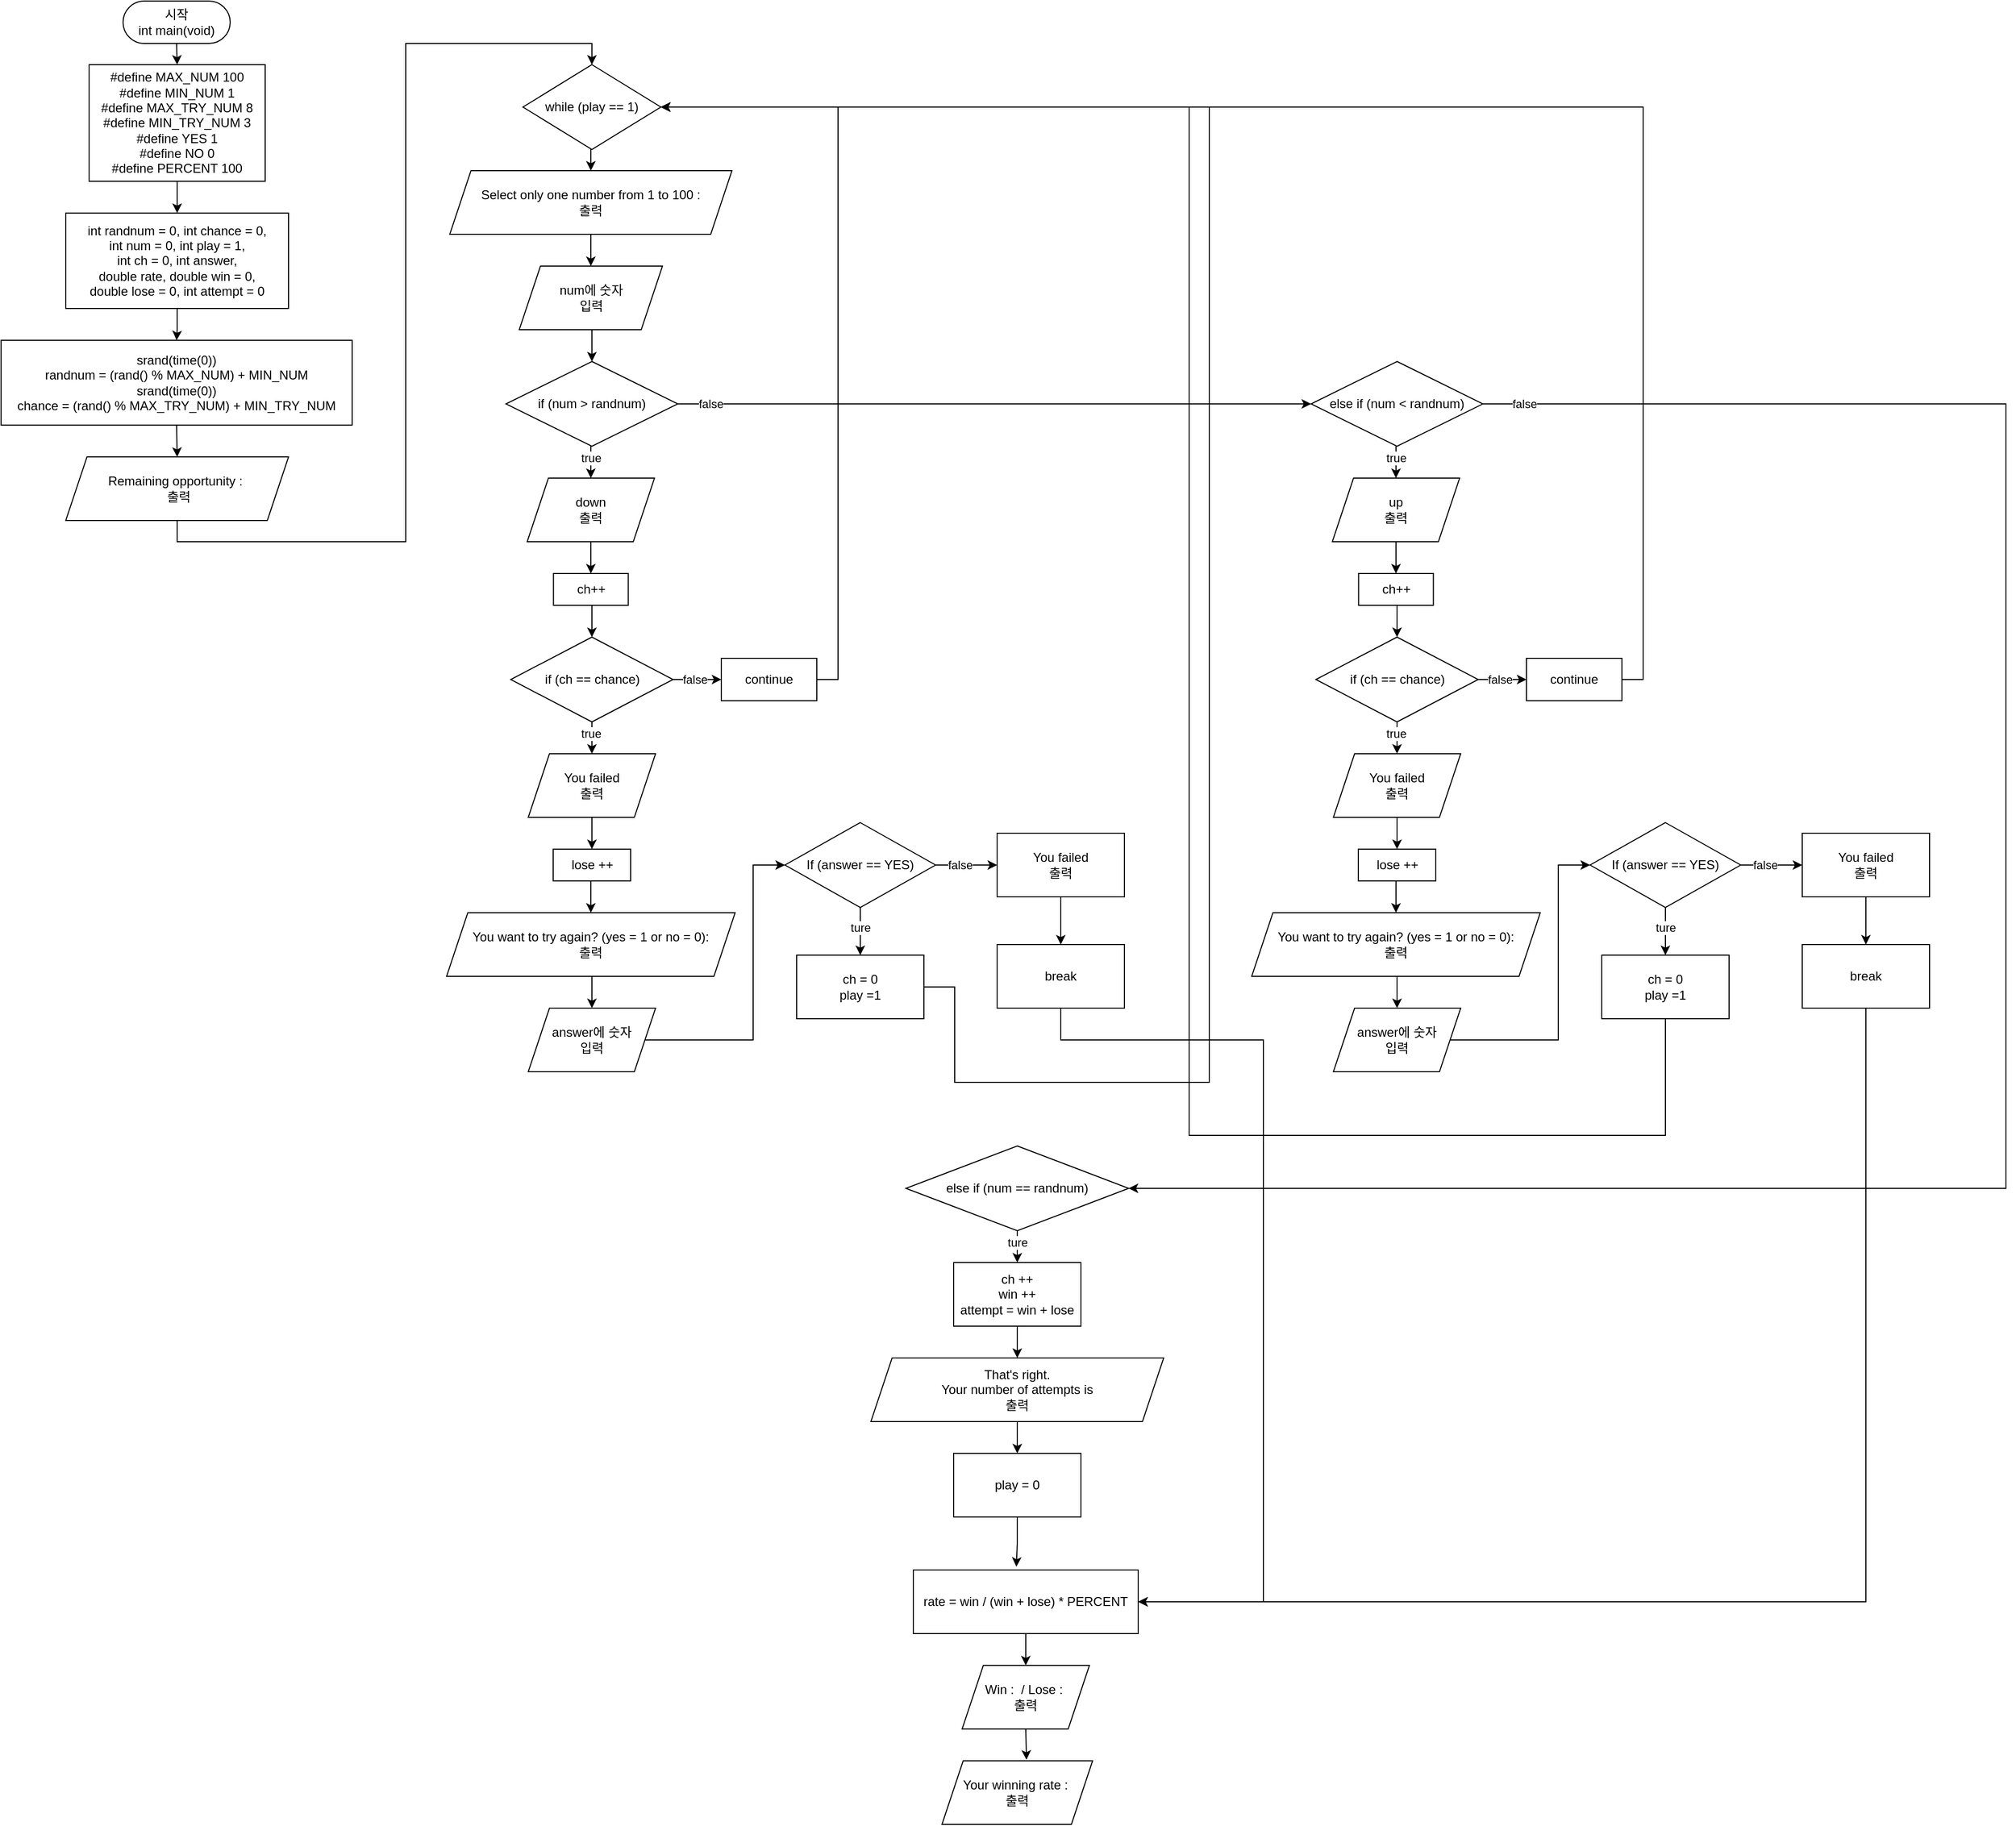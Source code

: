 <mxfile version="20.3.0" type="device"><diagram id="P4Qiv-fJXc_Vd_OR6S28" name="페이지-1"><mxGraphModel dx="711" dy="1318" grid="1" gridSize="10" guides="1" tooltips="1" connect="1" arrows="1" fold="1" page="1" pageScale="1" pageWidth="827" pageHeight="1169" math="0" shadow="0"><root><mxCell id="0"/><mxCell id="1" parent="0"/><mxCell id="eKTdP1LFZZfo3VI3Dx2C-164" style="edgeStyle=orthogonalEdgeStyle;rounded=0;orthogonalLoop=1;jettySize=auto;html=1;exitX=0.5;exitY=1;exitDx=0;exitDy=0;entryX=0.5;entryY=0;entryDx=0;entryDy=0;" edge="1" parent="1" source="eKTdP1LFZZfo3VI3Dx2C-1" target="eKTdP1LFZZfo3VI3Dx2C-4"><mxGeometry relative="1" as="geometry"/></mxCell><mxCell id="eKTdP1LFZZfo3VI3Dx2C-1" value="시작&lt;br&gt;int main(void)" style="rounded=1;whiteSpace=wrap;html=1;arcSize=50;" vertex="1" parent="1"><mxGeometry x="135" y="10" width="101" height="40" as="geometry"/></mxCell><mxCell id="eKTdP1LFZZfo3VI3Dx2C-162" style="edgeStyle=orthogonalEdgeStyle;rounded=0;orthogonalLoop=1;jettySize=auto;html=1;entryX=0.5;entryY=0;entryDx=0;entryDy=0;" edge="1" parent="1" source="eKTdP1LFZZfo3VI3Dx2C-2" target="eKTdP1LFZZfo3VI3Dx2C-3"><mxGeometry relative="1" as="geometry"/></mxCell><mxCell id="eKTdP1LFZZfo3VI3Dx2C-2" value="int randnum = 0, int chance = 0,&lt;br&gt;int num = 0, int play = 1,&lt;br&gt;int ch = 0, int answer,&lt;br&gt;double rate, double win = 0,&lt;br&gt;double lose = 0, int attempt = 0&lt;br&gt;" style="rounded=0;whiteSpace=wrap;html=1;" vertex="1" parent="1"><mxGeometry x="81" y="210" width="210" height="90" as="geometry"/></mxCell><mxCell id="eKTdP1LFZZfo3VI3Dx2C-161" style="edgeStyle=orthogonalEdgeStyle;rounded=0;orthogonalLoop=1;jettySize=auto;html=1;exitX=0.5;exitY=1;exitDx=0;exitDy=0;entryX=0.5;entryY=0;entryDx=0;entryDy=0;" edge="1" parent="1" source="eKTdP1LFZZfo3VI3Dx2C-3" target="eKTdP1LFZZfo3VI3Dx2C-5"><mxGeometry relative="1" as="geometry"/></mxCell><mxCell id="eKTdP1LFZZfo3VI3Dx2C-3" value="srand(time(0))&lt;br&gt;randnum = (rand() % MAX_NUM) + MIN_NUM&lt;br&gt;srand(time(0))&lt;br&gt;chance = (rand() % MAX_TRY_NUM) + MIN_TRY_NUM" style="rounded=0;whiteSpace=wrap;html=1;" vertex="1" parent="1"><mxGeometry x="20" y="330" width="331" height="80" as="geometry"/></mxCell><mxCell id="eKTdP1LFZZfo3VI3Dx2C-163" style="edgeStyle=orthogonalEdgeStyle;rounded=0;orthogonalLoop=1;jettySize=auto;html=1;exitX=0.5;exitY=1;exitDx=0;exitDy=0;entryX=0.5;entryY=0;entryDx=0;entryDy=0;" edge="1" parent="1" source="eKTdP1LFZZfo3VI3Dx2C-4" target="eKTdP1LFZZfo3VI3Dx2C-2"><mxGeometry relative="1" as="geometry"/></mxCell><mxCell id="eKTdP1LFZZfo3VI3Dx2C-4" value="#define MAX_NUM 100&lt;br&gt;#define MIN_NUM 1&lt;br&gt;#define MAX_TRY_NUM 8&lt;br&gt;#define MIN_TRY_NUM 3&lt;br&gt;#define YES 1&lt;br&gt;#define NO 0&lt;br&gt;#define PERCENT 100" style="rounded=0;whiteSpace=wrap;html=1;" vertex="1" parent="1"><mxGeometry x="103" y="70" width="166" height="110" as="geometry"/></mxCell><mxCell id="eKTdP1LFZZfo3VI3Dx2C-160" style="edgeStyle=orthogonalEdgeStyle;rounded=0;orthogonalLoop=1;jettySize=auto;html=1;exitX=0.5;exitY=1;exitDx=0;exitDy=0;entryX=0.5;entryY=0;entryDx=0;entryDy=0;" edge="1" parent="1" source="eKTdP1LFZZfo3VI3Dx2C-5" target="eKTdP1LFZZfo3VI3Dx2C-9"><mxGeometry relative="1" as="geometry"/></mxCell><mxCell id="eKTdP1LFZZfo3VI3Dx2C-5" value="Remaining opportunity :&amp;nbsp;&lt;br&gt;&amp;nbsp;출력" style="shape=parallelogram;perimeter=parallelogramPerimeter;whiteSpace=wrap;html=1;fixedSize=1;" vertex="1" parent="1"><mxGeometry x="81" y="440" width="210" height="60" as="geometry"/></mxCell><mxCell id="eKTdP1LFZZfo3VI3Dx2C-40" style="edgeStyle=orthogonalEdgeStyle;rounded=0;orthogonalLoop=1;jettySize=auto;html=1;exitX=0.5;exitY=1;exitDx=0;exitDy=0;entryX=0.5;entryY=0;entryDx=0;entryDy=0;" edge="1" parent="1" source="eKTdP1LFZZfo3VI3Dx2C-9" target="eKTdP1LFZZfo3VI3Dx2C-10"><mxGeometry relative="1" as="geometry"/></mxCell><mxCell id="eKTdP1LFZZfo3VI3Dx2C-9" value="while (play == 1)" style="rhombus;whiteSpace=wrap;html=1;" vertex="1" parent="1"><mxGeometry x="512" y="70" width="130" height="80" as="geometry"/></mxCell><mxCell id="eKTdP1LFZZfo3VI3Dx2C-41" style="edgeStyle=orthogonalEdgeStyle;rounded=0;orthogonalLoop=1;jettySize=auto;html=1;exitX=0.5;exitY=1;exitDx=0;exitDy=0;" edge="1" parent="1" source="eKTdP1LFZZfo3VI3Dx2C-10" target="eKTdP1LFZZfo3VI3Dx2C-11"><mxGeometry relative="1" as="geometry"/></mxCell><mxCell id="eKTdP1LFZZfo3VI3Dx2C-10" value="Select only one number from 1 to 100 :&lt;br&gt;출력" style="shape=parallelogram;perimeter=parallelogramPerimeter;whiteSpace=wrap;html=1;fixedSize=1;" vertex="1" parent="1"><mxGeometry x="443" y="170" width="266" height="60" as="geometry"/></mxCell><mxCell id="eKTdP1LFZZfo3VI3Dx2C-42" style="edgeStyle=orthogonalEdgeStyle;rounded=0;orthogonalLoop=1;jettySize=auto;html=1;exitX=0.5;exitY=1;exitDx=0;exitDy=0;entryX=0.5;entryY=0;entryDx=0;entryDy=0;" edge="1" parent="1" source="eKTdP1LFZZfo3VI3Dx2C-11" target="eKTdP1LFZZfo3VI3Dx2C-15"><mxGeometry relative="1" as="geometry"/></mxCell><mxCell id="eKTdP1LFZZfo3VI3Dx2C-11" value="num에 숫자&lt;br&gt;입력" style="shape=parallelogram;perimeter=parallelogramPerimeter;whiteSpace=wrap;html=1;fixedSize=1;" vertex="1" parent="1"><mxGeometry x="508.5" y="260" width="135" height="60" as="geometry"/></mxCell><mxCell id="eKTdP1LFZZfo3VI3Dx2C-30" style="edgeStyle=orthogonalEdgeStyle;rounded=0;orthogonalLoop=1;jettySize=auto;html=1;exitX=0.5;exitY=1;exitDx=0;exitDy=0;entryX=0.5;entryY=0;entryDx=0;entryDy=0;" edge="1" parent="1" source="eKTdP1LFZZfo3VI3Dx2C-15" target="eKTdP1LFZZfo3VI3Dx2C-17"><mxGeometry relative="1" as="geometry"/></mxCell><mxCell id="eKTdP1LFZZfo3VI3Dx2C-146" value="true" style="edgeLabel;html=1;align=center;verticalAlign=middle;resizable=0;points=[];" vertex="1" connectable="0" parent="eKTdP1LFZZfo3VI3Dx2C-30"><mxGeometry x="-0.217" relative="1" as="geometry"><mxPoint as="offset"/></mxGeometry></mxCell><mxCell id="eKTdP1LFZZfo3VI3Dx2C-133" style="edgeStyle=orthogonalEdgeStyle;rounded=0;orthogonalLoop=1;jettySize=auto;html=1;exitX=1;exitY=0.5;exitDx=0;exitDy=0;entryX=0;entryY=0.5;entryDx=0;entryDy=0;" edge="1" parent="1" source="eKTdP1LFZZfo3VI3Dx2C-15" target="eKTdP1LFZZfo3VI3Dx2C-104"><mxGeometry relative="1" as="geometry"/></mxCell><mxCell id="eKTdP1LFZZfo3VI3Dx2C-147" value="false" style="edgeLabel;html=1;align=center;verticalAlign=middle;resizable=0;points=[];" vertex="1" connectable="0" parent="eKTdP1LFZZfo3VI3Dx2C-133"><mxGeometry x="-0.898" relative="1" as="geometry"><mxPoint as="offset"/></mxGeometry></mxCell><mxCell id="eKTdP1LFZZfo3VI3Dx2C-15" value="if (num &amp;gt; randnum)" style="rhombus;whiteSpace=wrap;html=1;" vertex="1" parent="1"><mxGeometry x="496" y="350" width="162" height="80" as="geometry"/></mxCell><mxCell id="eKTdP1LFZZfo3VI3Dx2C-32" style="edgeStyle=orthogonalEdgeStyle;rounded=0;orthogonalLoop=1;jettySize=auto;html=1;exitX=0.5;exitY=1;exitDx=0;exitDy=0;entryX=0.5;entryY=0;entryDx=0;entryDy=0;" edge="1" parent="1" source="eKTdP1LFZZfo3VI3Dx2C-16" target="eKTdP1LFZZfo3VI3Dx2C-18"><mxGeometry relative="1" as="geometry"/></mxCell><mxCell id="eKTdP1LFZZfo3VI3Dx2C-16" value="ch++" style="rounded=0;whiteSpace=wrap;html=1;" vertex="1" parent="1"><mxGeometry x="540.75" y="550" width="70.5" height="30" as="geometry"/></mxCell><mxCell id="eKTdP1LFZZfo3VI3Dx2C-31" style="edgeStyle=orthogonalEdgeStyle;rounded=0;orthogonalLoop=1;jettySize=auto;html=1;exitX=0.5;exitY=1;exitDx=0;exitDy=0;entryX=0.5;entryY=0;entryDx=0;entryDy=0;" edge="1" parent="1" source="eKTdP1LFZZfo3VI3Dx2C-17" target="eKTdP1LFZZfo3VI3Dx2C-16"><mxGeometry relative="1" as="geometry"/></mxCell><mxCell id="eKTdP1LFZZfo3VI3Dx2C-17" value="down&lt;br&gt;출력" style="shape=parallelogram;perimeter=parallelogramPerimeter;whiteSpace=wrap;html=1;fixedSize=1;" vertex="1" parent="1"><mxGeometry x="516" y="460" width="120" height="60" as="geometry"/></mxCell><mxCell id="eKTdP1LFZZfo3VI3Dx2C-33" style="edgeStyle=orthogonalEdgeStyle;rounded=0;orthogonalLoop=1;jettySize=auto;html=1;exitX=0.5;exitY=1;exitDx=0;exitDy=0;entryX=0.5;entryY=0;entryDx=0;entryDy=0;" edge="1" parent="1" source="eKTdP1LFZZfo3VI3Dx2C-18" target="eKTdP1LFZZfo3VI3Dx2C-20"><mxGeometry relative="1" as="geometry"/></mxCell><mxCell id="eKTdP1LFZZfo3VI3Dx2C-46" value="true" style="edgeLabel;html=1;align=center;verticalAlign=middle;resizable=0;points=[];" vertex="1" connectable="0" parent="eKTdP1LFZZfo3VI3Dx2C-33"><mxGeometry x="-0.293" y="-1" relative="1" as="geometry"><mxPoint as="offset"/></mxGeometry></mxCell><mxCell id="eKTdP1LFZZfo3VI3Dx2C-39" style="edgeStyle=orthogonalEdgeStyle;rounded=0;orthogonalLoop=1;jettySize=auto;html=1;exitX=1;exitY=0.5;exitDx=0;exitDy=0;entryX=0;entryY=0.5;entryDx=0;entryDy=0;" edge="1" parent="1" source="eKTdP1LFZZfo3VI3Dx2C-18" target="eKTdP1LFZZfo3VI3Dx2C-38"><mxGeometry relative="1" as="geometry"/></mxCell><mxCell id="eKTdP1LFZZfo3VI3Dx2C-47" value="false" style="edgeLabel;html=1;align=center;verticalAlign=middle;resizable=0;points=[];" vertex="1" connectable="0" parent="eKTdP1LFZZfo3VI3Dx2C-39"><mxGeometry x="-0.122" relative="1" as="geometry"><mxPoint as="offset"/></mxGeometry></mxCell><mxCell id="eKTdP1LFZZfo3VI3Dx2C-18" value="if (ch == chance)" style="rhombus;whiteSpace=wrap;html=1;" vertex="1" parent="1"><mxGeometry x="500.5" y="610" width="153" height="80" as="geometry"/></mxCell><mxCell id="eKTdP1LFZZfo3VI3Dx2C-35" style="edgeStyle=orthogonalEdgeStyle;rounded=0;orthogonalLoop=1;jettySize=auto;html=1;exitX=0.5;exitY=1;exitDx=0;exitDy=0;entryX=0.5;entryY=0;entryDx=0;entryDy=0;" edge="1" parent="1" source="eKTdP1LFZZfo3VI3Dx2C-19" target="eKTdP1LFZZfo3VI3Dx2C-22"><mxGeometry relative="1" as="geometry"/></mxCell><mxCell id="eKTdP1LFZZfo3VI3Dx2C-19" value="lose ++" style="rounded=0;whiteSpace=wrap;html=1;" vertex="1" parent="1"><mxGeometry x="540.5" y="810" width="73" height="30" as="geometry"/></mxCell><mxCell id="eKTdP1LFZZfo3VI3Dx2C-34" style="edgeStyle=orthogonalEdgeStyle;rounded=0;orthogonalLoop=1;jettySize=auto;html=1;exitX=0.5;exitY=1;exitDx=0;exitDy=0;entryX=0.5;entryY=0;entryDx=0;entryDy=0;" edge="1" parent="1" source="eKTdP1LFZZfo3VI3Dx2C-20" target="eKTdP1LFZZfo3VI3Dx2C-19"><mxGeometry relative="1" as="geometry"/></mxCell><mxCell id="eKTdP1LFZZfo3VI3Dx2C-20" value="You failed&lt;br&gt;출력" style="shape=parallelogram;perimeter=parallelogramPerimeter;whiteSpace=wrap;html=1;fixedSize=1;" vertex="1" parent="1"><mxGeometry x="517" y="720" width="120" height="60" as="geometry"/></mxCell><mxCell id="eKTdP1LFZZfo3VI3Dx2C-27" style="edgeStyle=orthogonalEdgeStyle;rounded=0;orthogonalLoop=1;jettySize=auto;html=1;exitX=1;exitY=0.5;exitDx=0;exitDy=0;entryX=0;entryY=0.5;entryDx=0;entryDy=0;" edge="1" parent="1" source="eKTdP1LFZZfo3VI3Dx2C-21" target="eKTdP1LFZZfo3VI3Dx2C-25"><mxGeometry relative="1" as="geometry"/></mxCell><mxCell id="eKTdP1LFZZfo3VI3Dx2C-45" value="false" style="edgeLabel;html=1;align=center;verticalAlign=middle;resizable=0;points=[];" vertex="1" connectable="0" parent="eKTdP1LFZZfo3VI3Dx2C-27"><mxGeometry x="-0.2" relative="1" as="geometry"><mxPoint as="offset"/></mxGeometry></mxCell><mxCell id="eKTdP1LFZZfo3VI3Dx2C-29" style="edgeStyle=orthogonalEdgeStyle;rounded=0;orthogonalLoop=1;jettySize=auto;html=1;exitX=0.5;exitY=1;exitDx=0;exitDy=0;entryX=0.5;entryY=0;entryDx=0;entryDy=0;" edge="1" parent="1" source="eKTdP1LFZZfo3VI3Dx2C-21" target="eKTdP1LFZZfo3VI3Dx2C-24"><mxGeometry relative="1" as="geometry"/></mxCell><mxCell id="eKTdP1LFZZfo3VI3Dx2C-44" value="ture" style="edgeLabel;html=1;align=center;verticalAlign=middle;resizable=0;points=[];" vertex="1" connectable="0" parent="eKTdP1LFZZfo3VI3Dx2C-29"><mxGeometry x="-0.184" relative="1" as="geometry"><mxPoint as="offset"/></mxGeometry></mxCell><mxCell id="eKTdP1LFZZfo3VI3Dx2C-21" value="If (answer == YES)" style="rhombus;whiteSpace=wrap;html=1;" vertex="1" parent="1"><mxGeometry x="759" y="785" width="142" height="80" as="geometry"/></mxCell><mxCell id="eKTdP1LFZZfo3VI3Dx2C-36" style="edgeStyle=orthogonalEdgeStyle;rounded=0;orthogonalLoop=1;jettySize=auto;html=1;exitX=0.5;exitY=1;exitDx=0;exitDy=0;entryX=0.5;entryY=0;entryDx=0;entryDy=0;" edge="1" parent="1" source="eKTdP1LFZZfo3VI3Dx2C-22" target="eKTdP1LFZZfo3VI3Dx2C-23"><mxGeometry relative="1" as="geometry"/></mxCell><mxCell id="eKTdP1LFZZfo3VI3Dx2C-22" value="You want to try again? (yes = 1 or no = 0):&lt;br&gt;출력" style="shape=parallelogram;perimeter=parallelogramPerimeter;whiteSpace=wrap;html=1;fixedSize=1;" vertex="1" parent="1"><mxGeometry x="440" y="870" width="272" height="60" as="geometry"/></mxCell><mxCell id="eKTdP1LFZZfo3VI3Dx2C-37" style="edgeStyle=orthogonalEdgeStyle;rounded=0;orthogonalLoop=1;jettySize=auto;html=1;exitX=1;exitY=0.5;exitDx=0;exitDy=0;entryX=0;entryY=0.5;entryDx=0;entryDy=0;" edge="1" parent="1" source="eKTdP1LFZZfo3VI3Dx2C-23" target="eKTdP1LFZZfo3VI3Dx2C-21"><mxGeometry relative="1" as="geometry"><Array as="points"><mxPoint x="729" y="990"/><mxPoint x="729" y="825"/></Array></mxGeometry></mxCell><mxCell id="eKTdP1LFZZfo3VI3Dx2C-23" value="answer에 숫자&lt;br&gt;입력" style="shape=parallelogram;perimeter=parallelogramPerimeter;whiteSpace=wrap;html=1;fixedSize=1;" vertex="1" parent="1"><mxGeometry x="517" y="960" width="120" height="60" as="geometry"/></mxCell><mxCell id="eKTdP1LFZZfo3VI3Dx2C-43" style="edgeStyle=orthogonalEdgeStyle;rounded=0;orthogonalLoop=1;jettySize=auto;html=1;exitX=1;exitY=0.5;exitDx=0;exitDy=0;entryX=1;entryY=0.5;entryDx=0;entryDy=0;" edge="1" parent="1" source="eKTdP1LFZZfo3VI3Dx2C-24" target="eKTdP1LFZZfo3VI3Dx2C-9"><mxGeometry relative="1" as="geometry"><Array as="points"><mxPoint x="919" y="940"/><mxPoint x="919" y="1030"/><mxPoint x="1159" y="1030"/><mxPoint x="1159" y="110"/></Array></mxGeometry></mxCell><mxCell id="eKTdP1LFZZfo3VI3Dx2C-24" value="ch = 0&lt;br&gt;play =1" style="rounded=0;whiteSpace=wrap;html=1;" vertex="1" parent="1"><mxGeometry x="770" y="910" width="120" height="60" as="geometry"/></mxCell><mxCell id="eKTdP1LFZZfo3VI3Dx2C-28" style="edgeStyle=orthogonalEdgeStyle;rounded=0;orthogonalLoop=1;jettySize=auto;html=1;exitX=0.5;exitY=1;exitDx=0;exitDy=0;entryX=0.5;entryY=0;entryDx=0;entryDy=0;" edge="1" parent="1" source="eKTdP1LFZZfo3VI3Dx2C-25" target="eKTdP1LFZZfo3VI3Dx2C-26"><mxGeometry relative="1" as="geometry"/></mxCell><mxCell id="eKTdP1LFZZfo3VI3Dx2C-25" value="You failed&lt;br&gt;출력" style="rounded=0;whiteSpace=wrap;html=1;" vertex="1" parent="1"><mxGeometry x="959" y="795" width="120" height="60" as="geometry"/></mxCell><mxCell id="eKTdP1LFZZfo3VI3Dx2C-156" style="edgeStyle=orthogonalEdgeStyle;rounded=0;orthogonalLoop=1;jettySize=auto;html=1;exitX=0.5;exitY=1;exitDx=0;exitDy=0;entryX=1;entryY=0.5;entryDx=0;entryDy=0;" edge="1" parent="1" source="eKTdP1LFZZfo3VI3Dx2C-26" target="eKTdP1LFZZfo3VI3Dx2C-150"><mxGeometry relative="1" as="geometry"><Array as="points"><mxPoint x="1019" y="990"/><mxPoint x="1210" y="990"/><mxPoint x="1210" y="1520"/></Array></mxGeometry></mxCell><mxCell id="eKTdP1LFZZfo3VI3Dx2C-26" value="break" style="rounded=0;whiteSpace=wrap;html=1;" vertex="1" parent="1"><mxGeometry x="959" y="900" width="120" height="60" as="geometry"/></mxCell><mxCell id="eKTdP1LFZZfo3VI3Dx2C-48" style="edgeStyle=orthogonalEdgeStyle;rounded=0;orthogonalLoop=1;jettySize=auto;html=1;exitX=1;exitY=0.5;exitDx=0;exitDy=0;entryX=1;entryY=0.5;entryDx=0;entryDy=0;" edge="1" parent="1" source="eKTdP1LFZZfo3VI3Dx2C-38" target="eKTdP1LFZZfo3VI3Dx2C-9"><mxGeometry relative="1" as="geometry"/></mxCell><mxCell id="eKTdP1LFZZfo3VI3Dx2C-38" value="continue" style="rounded=0;whiteSpace=wrap;html=1;" vertex="1" parent="1"><mxGeometry x="699" y="630" width="90" height="40" as="geometry"/></mxCell><mxCell id="eKTdP1LFZZfo3VI3Dx2C-103" style="edgeStyle=orthogonalEdgeStyle;rounded=0;orthogonalLoop=1;jettySize=auto;html=1;exitX=0.5;exitY=1;exitDx=0;exitDy=0;entryX=0.5;entryY=0;entryDx=0;entryDy=0;" edge="1" parent="1" source="eKTdP1LFZZfo3VI3Dx2C-104" target="eKTdP1LFZZfo3VI3Dx2C-108"><mxGeometry relative="1" as="geometry"/></mxCell><mxCell id="eKTdP1LFZZfo3VI3Dx2C-148" value="true" style="edgeLabel;html=1;align=center;verticalAlign=middle;resizable=0;points=[];" vertex="1" connectable="0" parent="eKTdP1LFZZfo3VI3Dx2C-103"><mxGeometry x="-0.274" relative="1" as="geometry"><mxPoint as="offset"/></mxGeometry></mxCell><mxCell id="eKTdP1LFZZfo3VI3Dx2C-145" style="edgeStyle=orthogonalEdgeStyle;rounded=0;orthogonalLoop=1;jettySize=auto;html=1;exitX=1;exitY=0.5;exitDx=0;exitDy=0;entryX=1;entryY=0.5;entryDx=0;entryDy=0;" edge="1" parent="1" source="eKTdP1LFZZfo3VI3Dx2C-104" target="eKTdP1LFZZfo3VI3Dx2C-136"><mxGeometry relative="1" as="geometry"><Array as="points"><mxPoint x="1910" y="390"/><mxPoint x="1910" y="1130"/></Array></mxGeometry></mxCell><mxCell id="eKTdP1LFZZfo3VI3Dx2C-149" value="false" style="edgeLabel;html=1;align=center;verticalAlign=middle;resizable=0;points=[];" vertex="1" connectable="0" parent="eKTdP1LFZZfo3VI3Dx2C-145"><mxGeometry x="-0.962" relative="1" as="geometry"><mxPoint as="offset"/></mxGeometry></mxCell><mxCell id="eKTdP1LFZZfo3VI3Dx2C-104" value="else if (num &amp;lt; randnum)" style="rhombus;whiteSpace=wrap;html=1;" vertex="1" parent="1"><mxGeometry x="1255" y="350" width="162" height="80" as="geometry"/></mxCell><mxCell id="eKTdP1LFZZfo3VI3Dx2C-105" style="edgeStyle=orthogonalEdgeStyle;rounded=0;orthogonalLoop=1;jettySize=auto;html=1;exitX=0.5;exitY=1;exitDx=0;exitDy=0;entryX=0.5;entryY=0;entryDx=0;entryDy=0;" edge="1" parent="1" source="eKTdP1LFZZfo3VI3Dx2C-106" target="eKTdP1LFZZfo3VI3Dx2C-113"><mxGeometry relative="1" as="geometry"/></mxCell><mxCell id="eKTdP1LFZZfo3VI3Dx2C-106" value="ch++" style="rounded=0;whiteSpace=wrap;html=1;" vertex="1" parent="1"><mxGeometry x="1299.75" y="550" width="70.5" height="30" as="geometry"/></mxCell><mxCell id="eKTdP1LFZZfo3VI3Dx2C-107" style="edgeStyle=orthogonalEdgeStyle;rounded=0;orthogonalLoop=1;jettySize=auto;html=1;exitX=0.5;exitY=1;exitDx=0;exitDy=0;entryX=0.5;entryY=0;entryDx=0;entryDy=0;" edge="1" parent="1" source="eKTdP1LFZZfo3VI3Dx2C-108" target="eKTdP1LFZZfo3VI3Dx2C-106"><mxGeometry relative="1" as="geometry"/></mxCell><mxCell id="eKTdP1LFZZfo3VI3Dx2C-108" value="up&lt;br&gt;출력" style="shape=parallelogram;perimeter=parallelogramPerimeter;whiteSpace=wrap;html=1;fixedSize=1;" vertex="1" parent="1"><mxGeometry x="1275" y="460" width="120" height="60" as="geometry"/></mxCell><mxCell id="eKTdP1LFZZfo3VI3Dx2C-109" style="edgeStyle=orthogonalEdgeStyle;rounded=0;orthogonalLoop=1;jettySize=auto;html=1;exitX=0.5;exitY=1;exitDx=0;exitDy=0;entryX=0.5;entryY=0;entryDx=0;entryDy=0;" edge="1" parent="1" source="eKTdP1LFZZfo3VI3Dx2C-113" target="eKTdP1LFZZfo3VI3Dx2C-117"><mxGeometry relative="1" as="geometry"/></mxCell><mxCell id="eKTdP1LFZZfo3VI3Dx2C-110" value="true" style="edgeLabel;html=1;align=center;verticalAlign=middle;resizable=0;points=[];" vertex="1" connectable="0" parent="eKTdP1LFZZfo3VI3Dx2C-109"><mxGeometry x="-0.293" y="-1" relative="1" as="geometry"><mxPoint as="offset"/></mxGeometry></mxCell><mxCell id="eKTdP1LFZZfo3VI3Dx2C-111" style="edgeStyle=orthogonalEdgeStyle;rounded=0;orthogonalLoop=1;jettySize=auto;html=1;exitX=1;exitY=0.5;exitDx=0;exitDy=0;entryX=0;entryY=0.5;entryDx=0;entryDy=0;" edge="1" parent="1" source="eKTdP1LFZZfo3VI3Dx2C-113" target="eKTdP1LFZZfo3VI3Dx2C-131"><mxGeometry relative="1" as="geometry"/></mxCell><mxCell id="eKTdP1LFZZfo3VI3Dx2C-112" value="false" style="edgeLabel;html=1;align=center;verticalAlign=middle;resizable=0;points=[];" vertex="1" connectable="0" parent="eKTdP1LFZZfo3VI3Dx2C-111"><mxGeometry x="-0.122" relative="1" as="geometry"><mxPoint as="offset"/></mxGeometry></mxCell><mxCell id="eKTdP1LFZZfo3VI3Dx2C-113" value="if (ch == chance)" style="rhombus;whiteSpace=wrap;html=1;" vertex="1" parent="1"><mxGeometry x="1259.5" y="610" width="153" height="80" as="geometry"/></mxCell><mxCell id="eKTdP1LFZZfo3VI3Dx2C-114" style="edgeStyle=orthogonalEdgeStyle;rounded=0;orthogonalLoop=1;jettySize=auto;html=1;exitX=0.5;exitY=1;exitDx=0;exitDy=0;entryX=0.5;entryY=0;entryDx=0;entryDy=0;" edge="1" parent="1" source="eKTdP1LFZZfo3VI3Dx2C-115" target="eKTdP1LFZZfo3VI3Dx2C-124"><mxGeometry relative="1" as="geometry"/></mxCell><mxCell id="eKTdP1LFZZfo3VI3Dx2C-115" value="lose ++" style="rounded=0;whiteSpace=wrap;html=1;" vertex="1" parent="1"><mxGeometry x="1299.5" y="810" width="73" height="30" as="geometry"/></mxCell><mxCell id="eKTdP1LFZZfo3VI3Dx2C-116" style="edgeStyle=orthogonalEdgeStyle;rounded=0;orthogonalLoop=1;jettySize=auto;html=1;exitX=0.5;exitY=1;exitDx=0;exitDy=0;entryX=0.5;entryY=0;entryDx=0;entryDy=0;" edge="1" parent="1" source="eKTdP1LFZZfo3VI3Dx2C-117" target="eKTdP1LFZZfo3VI3Dx2C-115"><mxGeometry relative="1" as="geometry"/></mxCell><mxCell id="eKTdP1LFZZfo3VI3Dx2C-117" value="You failed&lt;br&gt;출력" style="shape=parallelogram;perimeter=parallelogramPerimeter;whiteSpace=wrap;html=1;fixedSize=1;" vertex="1" parent="1"><mxGeometry x="1276" y="720" width="120" height="60" as="geometry"/></mxCell><mxCell id="eKTdP1LFZZfo3VI3Dx2C-118" style="edgeStyle=orthogonalEdgeStyle;rounded=0;orthogonalLoop=1;jettySize=auto;html=1;exitX=1;exitY=0.5;exitDx=0;exitDy=0;entryX=0;entryY=0.5;entryDx=0;entryDy=0;" edge="1" parent="1" source="eKTdP1LFZZfo3VI3Dx2C-122" target="eKTdP1LFZZfo3VI3Dx2C-129"><mxGeometry relative="1" as="geometry"/></mxCell><mxCell id="eKTdP1LFZZfo3VI3Dx2C-119" value="false" style="edgeLabel;html=1;align=center;verticalAlign=middle;resizable=0;points=[];" vertex="1" connectable="0" parent="eKTdP1LFZZfo3VI3Dx2C-118"><mxGeometry x="-0.2" relative="1" as="geometry"><mxPoint as="offset"/></mxGeometry></mxCell><mxCell id="eKTdP1LFZZfo3VI3Dx2C-120" style="edgeStyle=orthogonalEdgeStyle;rounded=0;orthogonalLoop=1;jettySize=auto;html=1;exitX=0.5;exitY=1;exitDx=0;exitDy=0;entryX=0.5;entryY=0;entryDx=0;entryDy=0;" edge="1" parent="1" source="eKTdP1LFZZfo3VI3Dx2C-122" target="eKTdP1LFZZfo3VI3Dx2C-127"><mxGeometry relative="1" as="geometry"/></mxCell><mxCell id="eKTdP1LFZZfo3VI3Dx2C-121" value="ture" style="edgeLabel;html=1;align=center;verticalAlign=middle;resizable=0;points=[];" vertex="1" connectable="0" parent="eKTdP1LFZZfo3VI3Dx2C-120"><mxGeometry x="-0.184" relative="1" as="geometry"><mxPoint as="offset"/></mxGeometry></mxCell><mxCell id="eKTdP1LFZZfo3VI3Dx2C-122" value="If (answer == YES)" style="rhombus;whiteSpace=wrap;html=1;" vertex="1" parent="1"><mxGeometry x="1518" y="785" width="142" height="80" as="geometry"/></mxCell><mxCell id="eKTdP1LFZZfo3VI3Dx2C-123" style="edgeStyle=orthogonalEdgeStyle;rounded=0;orthogonalLoop=1;jettySize=auto;html=1;exitX=0.5;exitY=1;exitDx=0;exitDy=0;entryX=0.5;entryY=0;entryDx=0;entryDy=0;" edge="1" parent="1" source="eKTdP1LFZZfo3VI3Dx2C-124" target="eKTdP1LFZZfo3VI3Dx2C-126"><mxGeometry relative="1" as="geometry"/></mxCell><mxCell id="eKTdP1LFZZfo3VI3Dx2C-124" value="You want to try again? (yes = 1 or no = 0):&lt;br&gt;출력" style="shape=parallelogram;perimeter=parallelogramPerimeter;whiteSpace=wrap;html=1;fixedSize=1;" vertex="1" parent="1"><mxGeometry x="1199" y="870" width="272" height="60" as="geometry"/></mxCell><mxCell id="eKTdP1LFZZfo3VI3Dx2C-125" style="edgeStyle=orthogonalEdgeStyle;rounded=0;orthogonalLoop=1;jettySize=auto;html=1;exitX=1;exitY=0.5;exitDx=0;exitDy=0;entryX=0;entryY=0.5;entryDx=0;entryDy=0;" edge="1" parent="1" source="eKTdP1LFZZfo3VI3Dx2C-126" target="eKTdP1LFZZfo3VI3Dx2C-122"><mxGeometry relative="1" as="geometry"><Array as="points"><mxPoint x="1488" y="990"/><mxPoint x="1488" y="825"/></Array></mxGeometry></mxCell><mxCell id="eKTdP1LFZZfo3VI3Dx2C-126" value="answer에 숫자&lt;br&gt;입력" style="shape=parallelogram;perimeter=parallelogramPerimeter;whiteSpace=wrap;html=1;fixedSize=1;" vertex="1" parent="1"><mxGeometry x="1276" y="960" width="120" height="60" as="geometry"/></mxCell><mxCell id="eKTdP1LFZZfo3VI3Dx2C-135" style="edgeStyle=orthogonalEdgeStyle;rounded=0;orthogonalLoop=1;jettySize=auto;html=1;exitX=0.5;exitY=1;exitDx=0;exitDy=0;entryX=1;entryY=0.5;entryDx=0;entryDy=0;" edge="1" parent="1" source="eKTdP1LFZZfo3VI3Dx2C-127" target="eKTdP1LFZZfo3VI3Dx2C-9"><mxGeometry relative="1" as="geometry"><Array as="points"><mxPoint x="1589" y="1080"/><mxPoint x="1140" y="1080"/><mxPoint x="1140" y="110"/></Array></mxGeometry></mxCell><mxCell id="eKTdP1LFZZfo3VI3Dx2C-127" value="ch = 0&lt;br&gt;play =1" style="rounded=0;whiteSpace=wrap;html=1;" vertex="1" parent="1"><mxGeometry x="1529" y="910" width="120" height="60" as="geometry"/></mxCell><mxCell id="eKTdP1LFZZfo3VI3Dx2C-128" style="edgeStyle=orthogonalEdgeStyle;rounded=0;orthogonalLoop=1;jettySize=auto;html=1;exitX=0.5;exitY=1;exitDx=0;exitDy=0;entryX=0.5;entryY=0;entryDx=0;entryDy=0;" edge="1" parent="1" source="eKTdP1LFZZfo3VI3Dx2C-129" target="eKTdP1LFZZfo3VI3Dx2C-130"><mxGeometry relative="1" as="geometry"/></mxCell><mxCell id="eKTdP1LFZZfo3VI3Dx2C-129" value="You failed&lt;br&gt;출력" style="rounded=0;whiteSpace=wrap;html=1;" vertex="1" parent="1"><mxGeometry x="1718" y="795" width="120" height="60" as="geometry"/></mxCell><mxCell id="eKTdP1LFZZfo3VI3Dx2C-159" style="edgeStyle=orthogonalEdgeStyle;rounded=0;orthogonalLoop=1;jettySize=auto;html=1;exitX=0.5;exitY=1;exitDx=0;exitDy=0;entryX=1;entryY=0.5;entryDx=0;entryDy=0;" edge="1" parent="1" source="eKTdP1LFZZfo3VI3Dx2C-130" target="eKTdP1LFZZfo3VI3Dx2C-150"><mxGeometry relative="1" as="geometry"/></mxCell><mxCell id="eKTdP1LFZZfo3VI3Dx2C-130" value="break" style="rounded=0;whiteSpace=wrap;html=1;" vertex="1" parent="1"><mxGeometry x="1718" y="900" width="120" height="60" as="geometry"/></mxCell><mxCell id="eKTdP1LFZZfo3VI3Dx2C-134" style="edgeStyle=orthogonalEdgeStyle;rounded=0;orthogonalLoop=1;jettySize=auto;html=1;exitX=1;exitY=0.5;exitDx=0;exitDy=0;entryX=1;entryY=0.5;entryDx=0;entryDy=0;" edge="1" parent="1" source="eKTdP1LFZZfo3VI3Dx2C-131" target="eKTdP1LFZZfo3VI3Dx2C-9"><mxGeometry relative="1" as="geometry"/></mxCell><mxCell id="eKTdP1LFZZfo3VI3Dx2C-131" value="continue" style="rounded=0;whiteSpace=wrap;html=1;" vertex="1" parent="1"><mxGeometry x="1458" y="630" width="90" height="40" as="geometry"/></mxCell><mxCell id="eKTdP1LFZZfo3VI3Dx2C-141" style="edgeStyle=orthogonalEdgeStyle;rounded=0;orthogonalLoop=1;jettySize=auto;html=1;exitX=0.5;exitY=1;exitDx=0;exitDy=0;entryX=0.5;entryY=0;entryDx=0;entryDy=0;" edge="1" parent="1" source="eKTdP1LFZZfo3VI3Dx2C-136" target="eKTdP1LFZZfo3VI3Dx2C-139"><mxGeometry relative="1" as="geometry"/></mxCell><mxCell id="eKTdP1LFZZfo3VI3Dx2C-167" value="ture" style="edgeLabel;html=1;align=center;verticalAlign=middle;resizable=0;points=[];" vertex="1" connectable="0" parent="eKTdP1LFZZfo3VI3Dx2C-141"><mxGeometry x="-0.306" relative="1" as="geometry"><mxPoint as="offset"/></mxGeometry></mxCell><mxCell id="eKTdP1LFZZfo3VI3Dx2C-136" value="else if (num == randnum)" style="rhombus;whiteSpace=wrap;html=1;" vertex="1" parent="1"><mxGeometry x="873" y="1090" width="210" height="80" as="geometry"/></mxCell><mxCell id="eKTdP1LFZZfo3VI3Dx2C-142" style="edgeStyle=orthogonalEdgeStyle;rounded=0;orthogonalLoop=1;jettySize=auto;html=1;exitX=0.5;exitY=1;exitDx=0;exitDy=0;entryX=0.5;entryY=0;entryDx=0;entryDy=0;" edge="1" parent="1" source="eKTdP1LFZZfo3VI3Dx2C-139" target="eKTdP1LFZZfo3VI3Dx2C-140"><mxGeometry relative="1" as="geometry"/></mxCell><mxCell id="eKTdP1LFZZfo3VI3Dx2C-139" value="ch ++&lt;br&gt;win ++&lt;br&gt;attempt = win + lose" style="rounded=0;whiteSpace=wrap;html=1;" vertex="1" parent="1"><mxGeometry x="918" y="1200" width="120" height="60" as="geometry"/></mxCell><mxCell id="eKTdP1LFZZfo3VI3Dx2C-144" style="edgeStyle=orthogonalEdgeStyle;rounded=0;orthogonalLoop=1;jettySize=auto;html=1;exitX=0.5;exitY=1;exitDx=0;exitDy=0;entryX=0.5;entryY=0;entryDx=0;entryDy=0;" edge="1" parent="1" source="eKTdP1LFZZfo3VI3Dx2C-140" target="eKTdP1LFZZfo3VI3Dx2C-143"><mxGeometry relative="1" as="geometry"/></mxCell><mxCell id="eKTdP1LFZZfo3VI3Dx2C-140" value="That's right.&lt;br&gt;Your number of attempts is&lt;br&gt;출력" style="shape=parallelogram;perimeter=parallelogramPerimeter;whiteSpace=wrap;html=1;fixedSize=1;" vertex="1" parent="1"><mxGeometry x="840" y="1290" width="276" height="60" as="geometry"/></mxCell><mxCell id="eKTdP1LFZZfo3VI3Dx2C-157" style="edgeStyle=orthogonalEdgeStyle;rounded=0;orthogonalLoop=1;jettySize=auto;html=1;exitX=0.5;exitY=1;exitDx=0;exitDy=0;entryX=0.458;entryY=-0.051;entryDx=0;entryDy=0;entryPerimeter=0;" edge="1" parent="1" source="eKTdP1LFZZfo3VI3Dx2C-143" target="eKTdP1LFZZfo3VI3Dx2C-150"><mxGeometry relative="1" as="geometry"/></mxCell><mxCell id="eKTdP1LFZZfo3VI3Dx2C-143" value="play = 0" style="rounded=0;whiteSpace=wrap;html=1;" vertex="1" parent="1"><mxGeometry x="918" y="1380" width="120" height="60" as="geometry"/></mxCell><mxCell id="eKTdP1LFZZfo3VI3Dx2C-165" style="edgeStyle=orthogonalEdgeStyle;rounded=0;orthogonalLoop=1;jettySize=auto;html=1;exitX=0.5;exitY=1;exitDx=0;exitDy=0;entryX=0.5;entryY=0;entryDx=0;entryDy=0;" edge="1" parent="1" source="eKTdP1LFZZfo3VI3Dx2C-150" target="eKTdP1LFZZfo3VI3Dx2C-151"><mxGeometry relative="1" as="geometry"/></mxCell><mxCell id="eKTdP1LFZZfo3VI3Dx2C-150" value="rate = win / (win + lose) * PERCENT" style="rounded=0;whiteSpace=wrap;html=1;" vertex="1" parent="1"><mxGeometry x="880" y="1490" width="212" height="60" as="geometry"/></mxCell><mxCell id="eKTdP1LFZZfo3VI3Dx2C-166" style="edgeStyle=orthogonalEdgeStyle;rounded=0;orthogonalLoop=1;jettySize=auto;html=1;exitX=0.5;exitY=1;exitDx=0;exitDy=0;entryX=0.561;entryY=-0.017;entryDx=0;entryDy=0;entryPerimeter=0;" edge="1" parent="1" source="eKTdP1LFZZfo3VI3Dx2C-151" target="eKTdP1LFZZfo3VI3Dx2C-152"><mxGeometry relative="1" as="geometry"/></mxCell><mxCell id="eKTdP1LFZZfo3VI3Dx2C-151" value="Win :&amp;nbsp; / Lose :&amp;nbsp;&lt;br&gt;출력" style="shape=parallelogram;perimeter=parallelogramPerimeter;whiteSpace=wrap;html=1;fixedSize=1;" vertex="1" parent="1"><mxGeometry x="926" y="1580" width="120" height="60" as="geometry"/></mxCell><mxCell id="eKTdP1LFZZfo3VI3Dx2C-152" value="Your winning rate :&amp;nbsp;&lt;br&gt;출력" style="shape=parallelogram;perimeter=parallelogramPerimeter;whiteSpace=wrap;html=1;fixedSize=1;" vertex="1" parent="1"><mxGeometry x="907" y="1670" width="142" height="60" as="geometry"/></mxCell></root></mxGraphModel></diagram></mxfile>